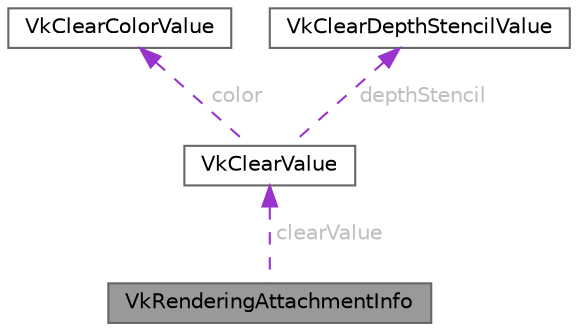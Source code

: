 digraph "VkRenderingAttachmentInfo"
{
 // LATEX_PDF_SIZE
  bgcolor="transparent";
  edge [fontname=Helvetica,fontsize=10,labelfontname=Helvetica,labelfontsize=10];
  node [fontname=Helvetica,fontsize=10,shape=box,height=0.2,width=0.4];
  Node1 [id="Node000001",label="VkRenderingAttachmentInfo",height=0.2,width=0.4,color="gray40", fillcolor="grey60", style="filled", fontcolor="black",tooltip=" "];
  Node2 -> Node1 [id="edge1_Node000001_Node000002",dir="back",color="darkorchid3",style="dashed",tooltip=" ",label=" clearValue",fontcolor="grey" ];
  Node2 [id="Node000002",label="VkClearValue",height=0.2,width=0.4,color="gray40", fillcolor="white", style="filled",URL="$union_vk_clear_value.html",tooltip=" "];
  Node3 -> Node2 [id="edge2_Node000002_Node000003",dir="back",color="darkorchid3",style="dashed",tooltip=" ",label=" color",fontcolor="grey" ];
  Node3 [id="Node000003",label="VkClearColorValue",height=0.2,width=0.4,color="gray40", fillcolor="white", style="filled",URL="$union_vk_clear_color_value.html",tooltip=" "];
  Node4 -> Node2 [id="edge3_Node000002_Node000004",dir="back",color="darkorchid3",style="dashed",tooltip=" ",label=" depthStencil",fontcolor="grey" ];
  Node4 [id="Node000004",label="VkClearDepthStencilValue",height=0.2,width=0.4,color="gray40", fillcolor="white", style="filled",URL="$struct_vk_clear_depth_stencil_value.html",tooltip=" "];
}
